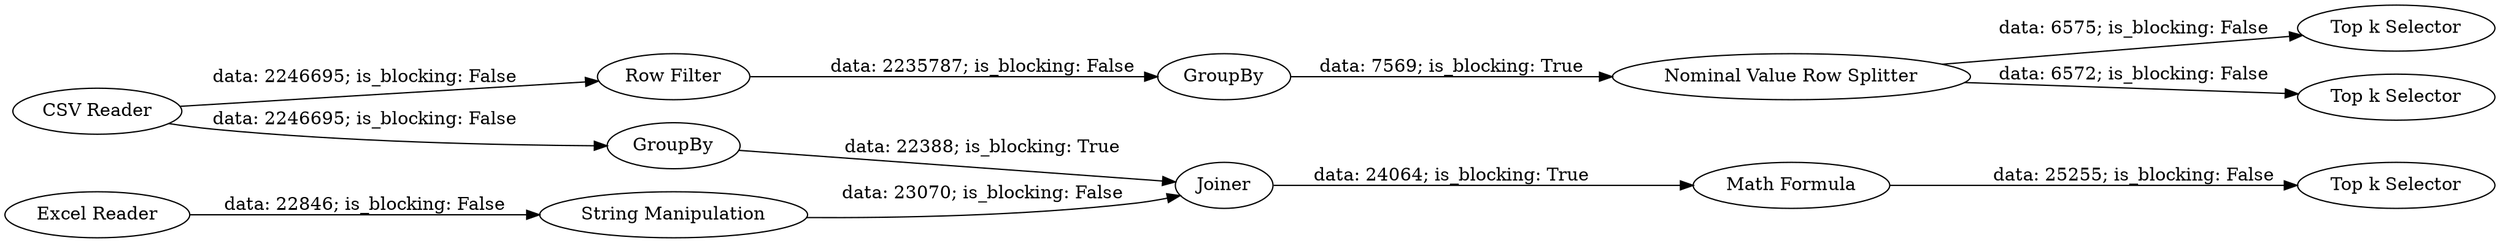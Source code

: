 digraph {
	"3184409063001530476_1" [label="CSV Reader"]
	"3184409063001530476_10582" [label="Top k Selector"]
	"3184409063001530476_10579" [label="Top k Selector"]
	"3184409063001530476_10558" [label="Excel Reader"]
	"3184409063001530476_10570" [label=GroupBy]
	"3184409063001530476_10581" [label="Top k Selector"]
	"3184409063001530476_13" [label="Math Formula"]
	"3184409063001530476_10561" [label=Joiner]
	"3184409063001530476_10580" [label="Nominal Value Row Splitter"]
	"3184409063001530476_10562" [label=GroupBy]
	"3184409063001530476_10583" [label="Row Filter"]
	"3184409063001530476_10559" [label="String Manipulation"]
	"3184409063001530476_10562" -> "3184409063001530476_10561" [label="data: 22388; is_blocking: True"]
	"3184409063001530476_10558" -> "3184409063001530476_10559" [label="data: 22846; is_blocking: False"]
	"3184409063001530476_10561" -> "3184409063001530476_13" [label="data: 24064; is_blocking: True"]
	"3184409063001530476_10570" -> "3184409063001530476_10580" [label="data: 7569; is_blocking: True"]
	"3184409063001530476_13" -> "3184409063001530476_10579" [label="data: 25255; is_blocking: False"]
	"3184409063001530476_10559" -> "3184409063001530476_10561" [label="data: 23070; is_blocking: False"]
	"3184409063001530476_10580" -> "3184409063001530476_10581" [label="data: 6575; is_blocking: False"]
	"3184409063001530476_1" -> "3184409063001530476_10562" [label="data: 2246695; is_blocking: False"]
	"3184409063001530476_10580" -> "3184409063001530476_10582" [label="data: 6572; is_blocking: False"]
	"3184409063001530476_1" -> "3184409063001530476_10583" [label="data: 2246695; is_blocking: False"]
	"3184409063001530476_10583" -> "3184409063001530476_10570" [label="data: 2235787; is_blocking: False"]
	rankdir=LR
}
